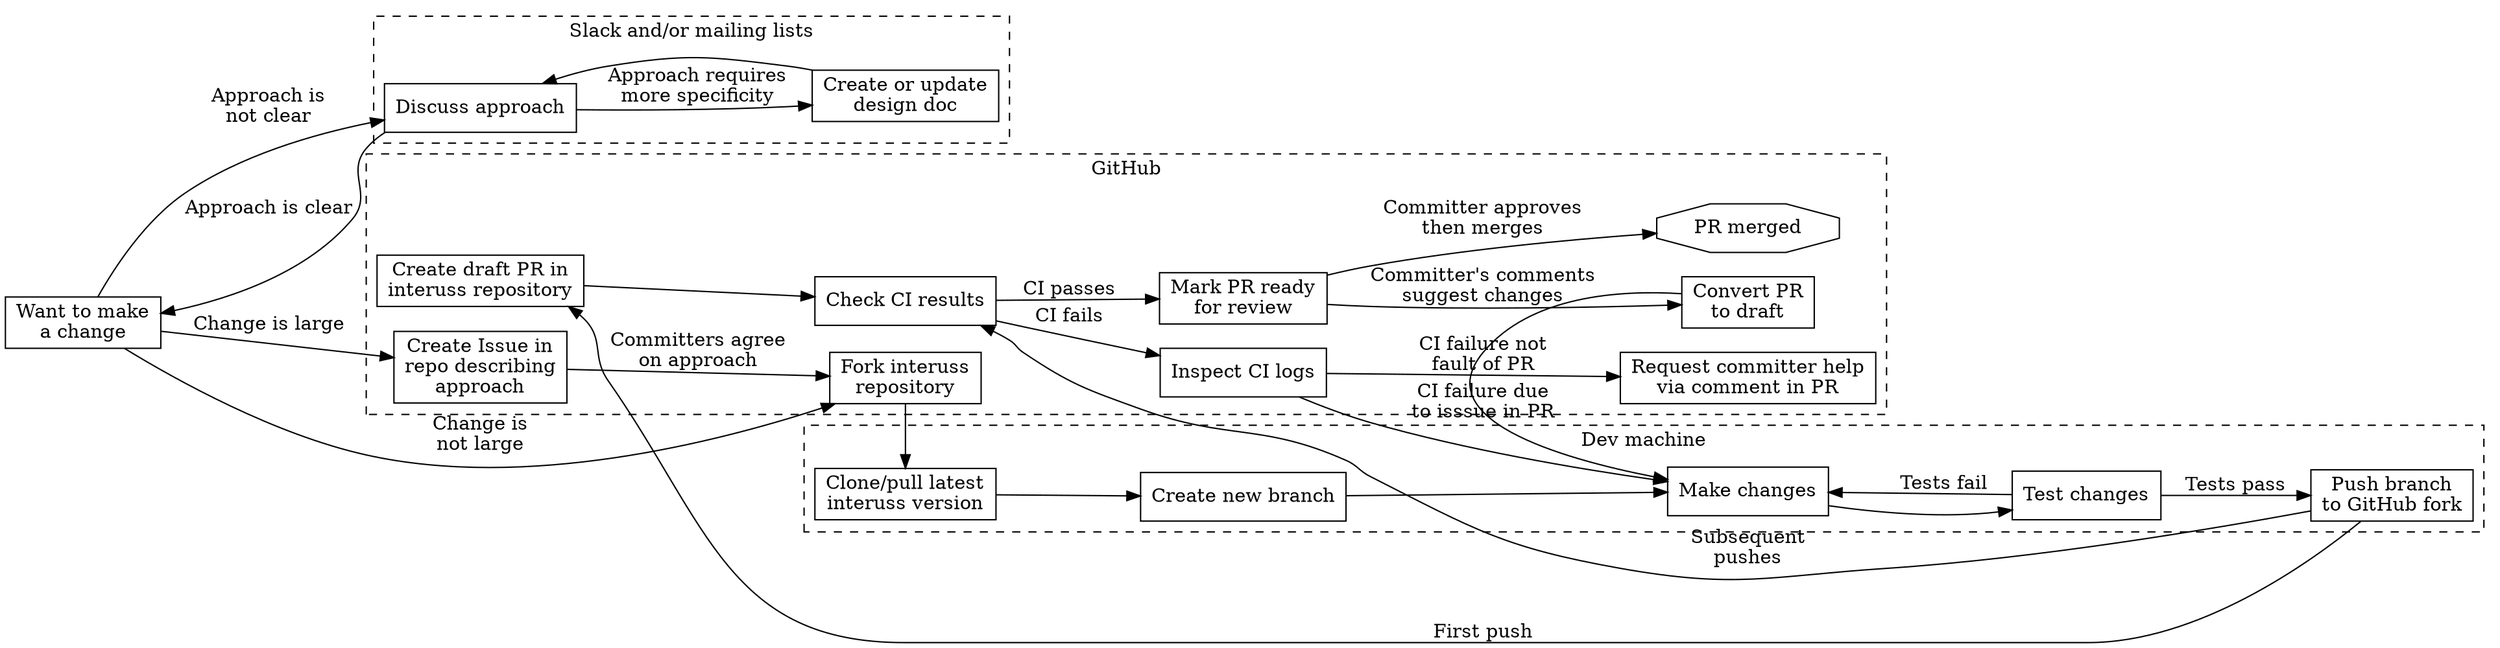 // Render with: dot contributing_procedure.gv -Tsvg -o contributing_procedure.svg

digraph {
  node [shape=box]
  rankdir=LR

  Desire [label="Want to make\na change",URL="#want-to-make-a-change"]

  subgraph cluster_Collaboration {
    label="Slack and/or mailing lists"
    style=dashed

    DiscussApproach [label="Discuss approach",URL="#discuss-approach"]
    DesignDoc [label="Create or update\ndesign doc",URL="#create-or=update-design-doc"]
  }

  subgraph cluster_GitHub {
    label="GitHub"
    style=dashed
    Fork [label="Fork interuss\nrepository",URL="#fork-interuss-repository"]
    CreateDraftPR [label="Create draft PR in\ninteruss repository",URL="#create-draft-pr-in-interuss-repository"]
    CheckCIResults [label="Check CI results",URL="#check-ci-results"]
    ReadyForReview [label="Mark PR ready\nfor review",URL="#mark-pr-ready-for-review"]
    DebugCIResults [label="Inspect CI logs",URL="#inspect-ci-logs"]
    RequestCommitterHelp [label="Request committer help\nvia comment in PR",URL="#request-committer-help-via-comment-in-PR"]
    Merged [label="PR merged",shape=octagon,URL="#pr-merged"]
    RevertToDraft [label="Convert PR\nto draft",URL="#convert-pr-to-draft"]
    CreateIssue [label="Create Issue in\nrepo describing\napproach",URL="#create-issue-in-repo-describing-approach"]
  }

  subgraph cluster_DevMachine {
    label="Dev machine"
    style=dashed
    Clone [label="Clone/pull latest\ninteruss version",URL="#clone-pull-latest-interuss-version"]
    Branch [label="Create new branch",URL="#create-new-branch"]
    MakeChanges [label="Make changes",URL="#make-changes"]
    TestChanges [label="Test changes",URL="#test-changes"]
    PushChanges [label="Push branch\nto GitHub fork",URL="#push-branch-to-github-fork"]
  }

  Desire -> Fork [label="Change is\nnot large",URL="#large-contributions"]
  Desire -> CreateIssue [label="Change is large",URL="#large-contributions"]
  CreateIssue -> Fork [label="Committers agree\non approach"]
  Desire -> DiscussApproach [label="Approach is\nnot clear"]
  DiscussApproach -> Desire [label="Approach is clear"]
  Fork -> Clone -> Branch -> MakeChanges -> TestChanges
  TestChanges -> MakeChanges [label="Tests fail"]
  TestChanges -> PushChanges [label="Tests pass"]
  PushChanges -> CreateDraftPR [label="First push"]
  CreateDraftPR -> CheckCIResults
  CheckCIResults -> ReadyForReview [label="CI passes"]
  CheckCIResults -> DebugCIResults [label="CI fails"]
  DebugCIResults -> MakeChanges [label="CI failure due\nto isssue in PR"]
  DebugCIResults -> RequestCommitterHelp [label="CI failure not\nfault of PR"]
  ReadyForReview -> Merged [label="Committer approves\nthen merges"]
  ReadyForReview -> RevertToDraft [label="Committer's comments\nsuggest changes"]
  RevertToDraft -> MakeChanges
  PushChanges -> CheckCIResults [label="Subsequent\npushes"]
  DiscussApproach -> DesignDoc [label="Approach requires\nmore specificity"]
  DesignDoc -> DiscussApproach
}
